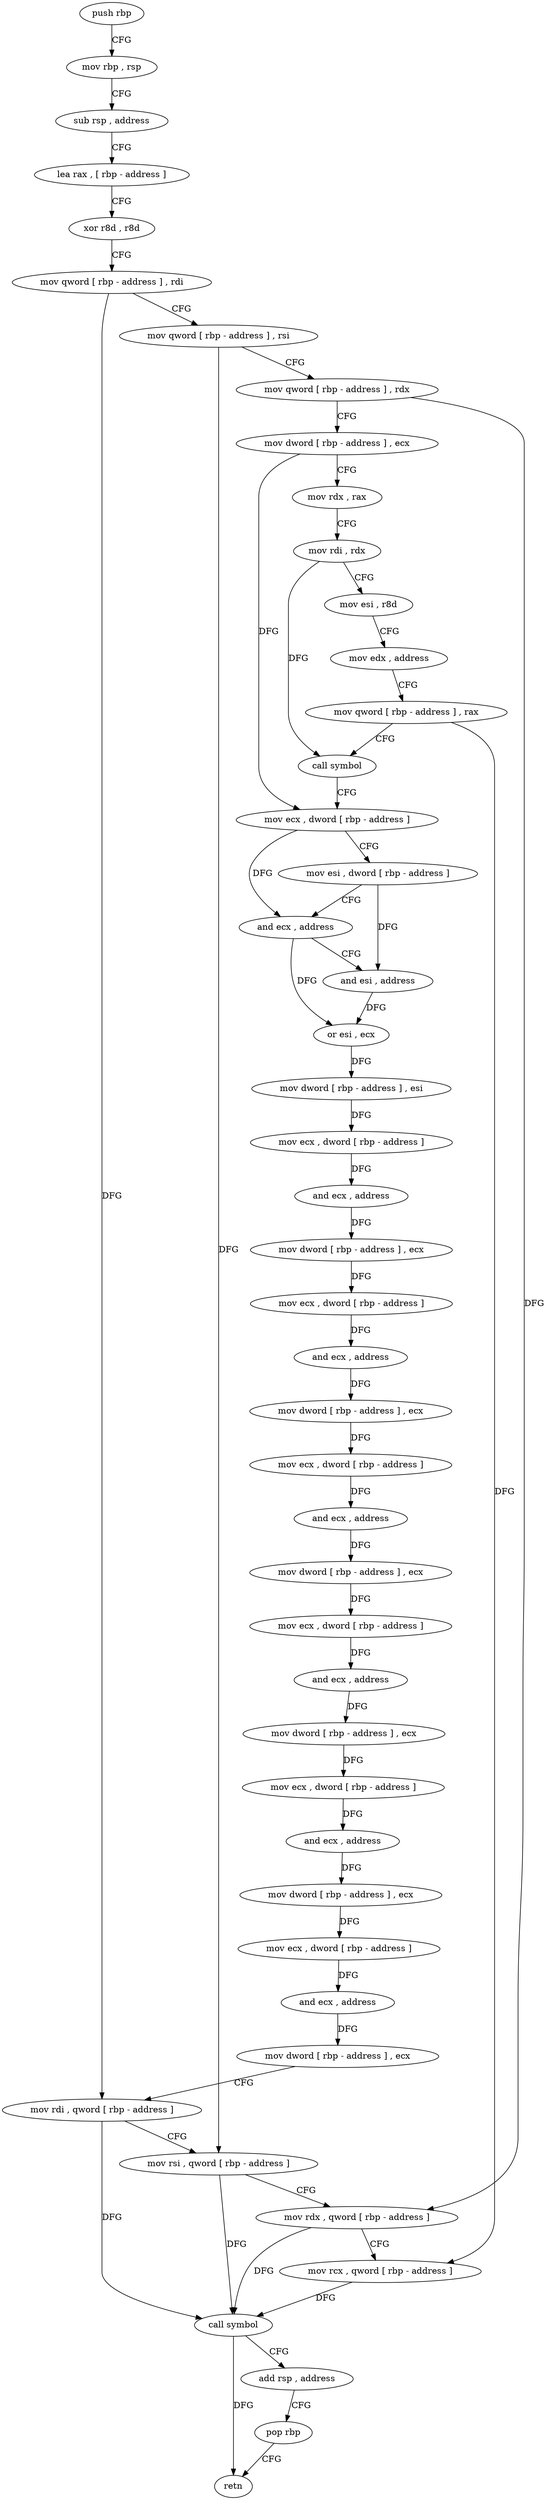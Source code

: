 digraph "func" {
"4246208" [label = "push rbp" ]
"4246209" [label = "mov rbp , rsp" ]
"4246212" [label = "sub rsp , address" ]
"4246216" [label = "lea rax , [ rbp - address ]" ]
"4246220" [label = "xor r8d , r8d" ]
"4246223" [label = "mov qword [ rbp - address ] , rdi" ]
"4246227" [label = "mov qword [ rbp - address ] , rsi" ]
"4246231" [label = "mov qword [ rbp - address ] , rdx" ]
"4246235" [label = "mov dword [ rbp - address ] , ecx" ]
"4246238" [label = "mov rdx , rax" ]
"4246241" [label = "mov rdi , rdx" ]
"4246244" [label = "mov esi , r8d" ]
"4246247" [label = "mov edx , address" ]
"4246252" [label = "mov qword [ rbp - address ] , rax" ]
"4246256" [label = "call symbol" ]
"4246261" [label = "mov ecx , dword [ rbp - address ]" ]
"4246264" [label = "mov esi , dword [ rbp - address ]" ]
"4246267" [label = "and ecx , address" ]
"4246273" [label = "and esi , address" ]
"4246279" [label = "or esi , ecx" ]
"4246281" [label = "mov dword [ rbp - address ] , esi" ]
"4246284" [label = "mov ecx , dword [ rbp - address ]" ]
"4246287" [label = "and ecx , address" ]
"4246293" [label = "mov dword [ rbp - address ] , ecx" ]
"4246296" [label = "mov ecx , dword [ rbp - address ]" ]
"4246299" [label = "and ecx , address" ]
"4246305" [label = "mov dword [ rbp - address ] , ecx" ]
"4246308" [label = "mov ecx , dword [ rbp - address ]" ]
"4246311" [label = "and ecx , address" ]
"4246317" [label = "mov dword [ rbp - address ] , ecx" ]
"4246320" [label = "mov ecx , dword [ rbp - address ]" ]
"4246323" [label = "and ecx , address" ]
"4246329" [label = "mov dword [ rbp - address ] , ecx" ]
"4246332" [label = "mov ecx , dword [ rbp - address ]" ]
"4246335" [label = "and ecx , address" ]
"4246341" [label = "mov dword [ rbp - address ] , ecx" ]
"4246344" [label = "mov ecx , dword [ rbp - address ]" ]
"4246347" [label = "and ecx , address" ]
"4246353" [label = "mov dword [ rbp - address ] , ecx" ]
"4246356" [label = "mov rdi , qword [ rbp - address ]" ]
"4246360" [label = "mov rsi , qword [ rbp - address ]" ]
"4246364" [label = "mov rdx , qword [ rbp - address ]" ]
"4246368" [label = "mov rcx , qword [ rbp - address ]" ]
"4246372" [label = "call symbol" ]
"4246377" [label = "add rsp , address" ]
"4246381" [label = "pop rbp" ]
"4246382" [label = "retn" ]
"4246208" -> "4246209" [ label = "CFG" ]
"4246209" -> "4246212" [ label = "CFG" ]
"4246212" -> "4246216" [ label = "CFG" ]
"4246216" -> "4246220" [ label = "CFG" ]
"4246220" -> "4246223" [ label = "CFG" ]
"4246223" -> "4246227" [ label = "CFG" ]
"4246223" -> "4246356" [ label = "DFG" ]
"4246227" -> "4246231" [ label = "CFG" ]
"4246227" -> "4246360" [ label = "DFG" ]
"4246231" -> "4246235" [ label = "CFG" ]
"4246231" -> "4246364" [ label = "DFG" ]
"4246235" -> "4246238" [ label = "CFG" ]
"4246235" -> "4246261" [ label = "DFG" ]
"4246238" -> "4246241" [ label = "CFG" ]
"4246241" -> "4246244" [ label = "CFG" ]
"4246241" -> "4246256" [ label = "DFG" ]
"4246244" -> "4246247" [ label = "CFG" ]
"4246247" -> "4246252" [ label = "CFG" ]
"4246252" -> "4246256" [ label = "CFG" ]
"4246252" -> "4246368" [ label = "DFG" ]
"4246256" -> "4246261" [ label = "CFG" ]
"4246261" -> "4246264" [ label = "CFG" ]
"4246261" -> "4246267" [ label = "DFG" ]
"4246264" -> "4246267" [ label = "CFG" ]
"4246264" -> "4246273" [ label = "DFG" ]
"4246267" -> "4246273" [ label = "CFG" ]
"4246267" -> "4246279" [ label = "DFG" ]
"4246273" -> "4246279" [ label = "DFG" ]
"4246279" -> "4246281" [ label = "DFG" ]
"4246281" -> "4246284" [ label = "DFG" ]
"4246284" -> "4246287" [ label = "DFG" ]
"4246287" -> "4246293" [ label = "DFG" ]
"4246293" -> "4246296" [ label = "DFG" ]
"4246296" -> "4246299" [ label = "DFG" ]
"4246299" -> "4246305" [ label = "DFG" ]
"4246305" -> "4246308" [ label = "DFG" ]
"4246308" -> "4246311" [ label = "DFG" ]
"4246311" -> "4246317" [ label = "DFG" ]
"4246317" -> "4246320" [ label = "DFG" ]
"4246320" -> "4246323" [ label = "DFG" ]
"4246323" -> "4246329" [ label = "DFG" ]
"4246329" -> "4246332" [ label = "DFG" ]
"4246332" -> "4246335" [ label = "DFG" ]
"4246335" -> "4246341" [ label = "DFG" ]
"4246341" -> "4246344" [ label = "DFG" ]
"4246344" -> "4246347" [ label = "DFG" ]
"4246347" -> "4246353" [ label = "DFG" ]
"4246353" -> "4246356" [ label = "CFG" ]
"4246356" -> "4246360" [ label = "CFG" ]
"4246356" -> "4246372" [ label = "DFG" ]
"4246360" -> "4246364" [ label = "CFG" ]
"4246360" -> "4246372" [ label = "DFG" ]
"4246364" -> "4246368" [ label = "CFG" ]
"4246364" -> "4246372" [ label = "DFG" ]
"4246368" -> "4246372" [ label = "DFG" ]
"4246372" -> "4246377" [ label = "CFG" ]
"4246372" -> "4246382" [ label = "DFG" ]
"4246377" -> "4246381" [ label = "CFG" ]
"4246381" -> "4246382" [ label = "CFG" ]
}
